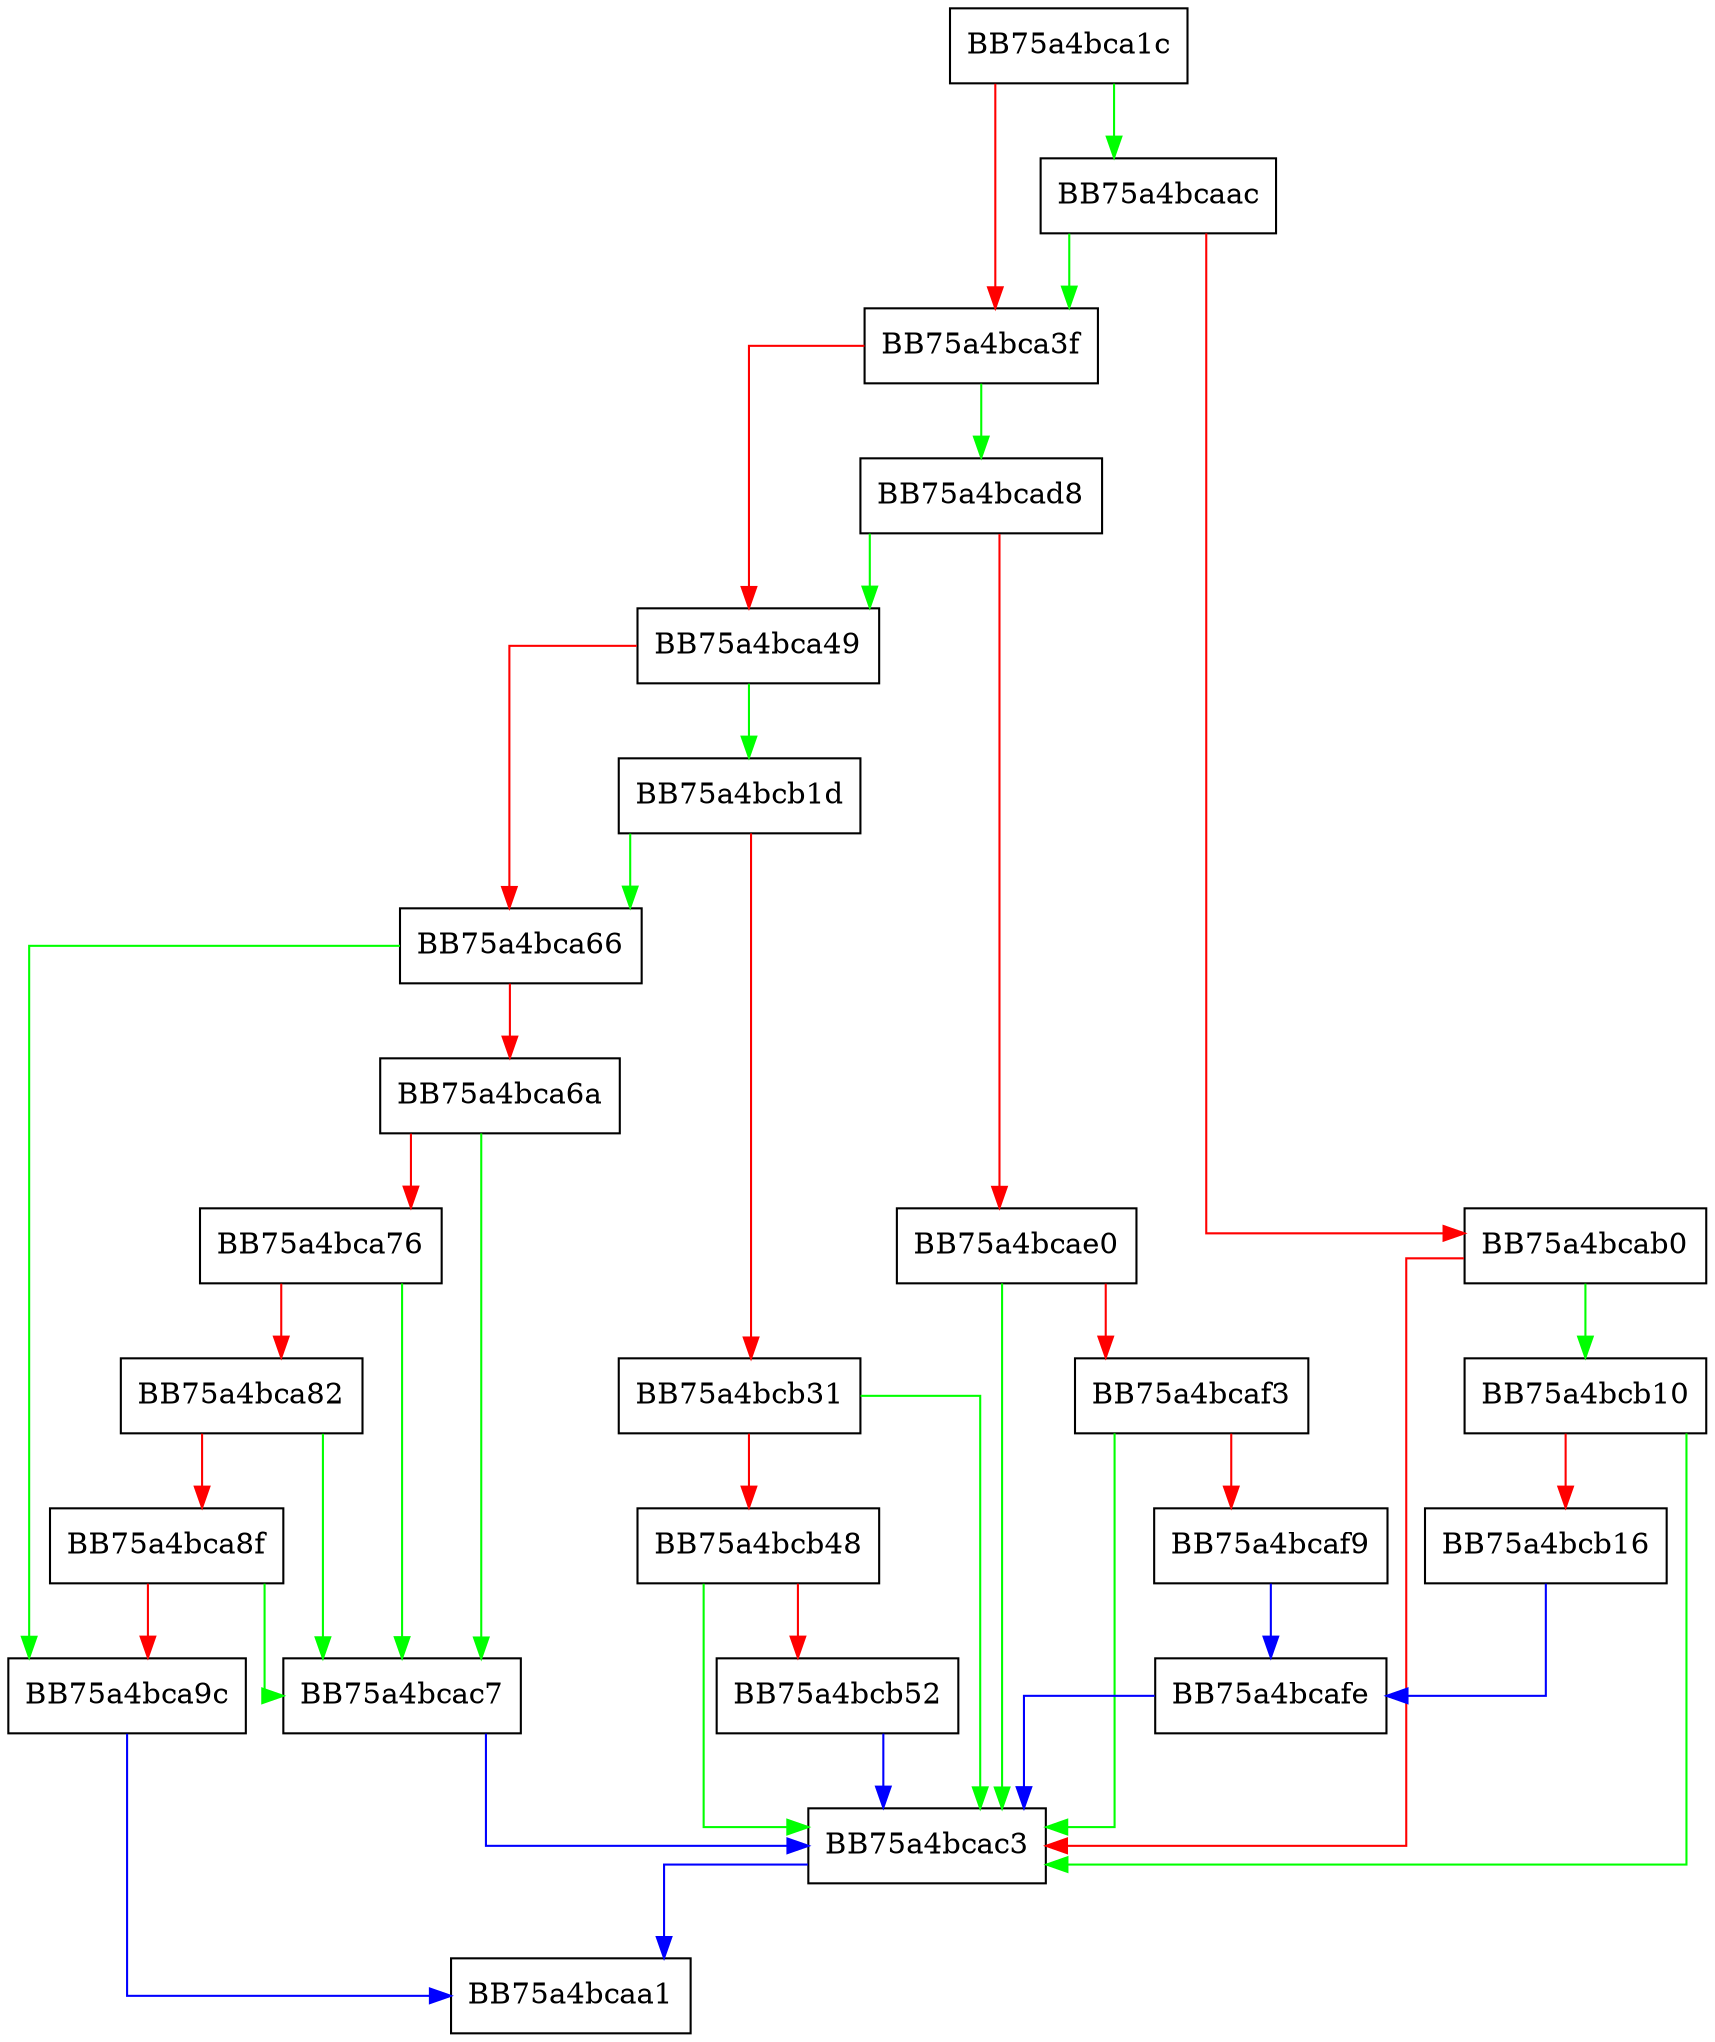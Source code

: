 digraph shouldreportthreat {
  node [shape="box"];
  graph [splines=ortho];
  BB75a4bca1c -> BB75a4bcaac [color="green"];
  BB75a4bca1c -> BB75a4bca3f [color="red"];
  BB75a4bca3f -> BB75a4bcad8 [color="green"];
  BB75a4bca3f -> BB75a4bca49 [color="red"];
  BB75a4bca49 -> BB75a4bcb1d [color="green"];
  BB75a4bca49 -> BB75a4bca66 [color="red"];
  BB75a4bca66 -> BB75a4bca9c [color="green"];
  BB75a4bca66 -> BB75a4bca6a [color="red"];
  BB75a4bca6a -> BB75a4bcac7 [color="green"];
  BB75a4bca6a -> BB75a4bca76 [color="red"];
  BB75a4bca76 -> BB75a4bcac7 [color="green"];
  BB75a4bca76 -> BB75a4bca82 [color="red"];
  BB75a4bca82 -> BB75a4bcac7 [color="green"];
  BB75a4bca82 -> BB75a4bca8f [color="red"];
  BB75a4bca8f -> BB75a4bcac7 [color="green"];
  BB75a4bca8f -> BB75a4bca9c [color="red"];
  BB75a4bca9c -> BB75a4bcaa1 [color="blue"];
  BB75a4bcaac -> BB75a4bca3f [color="green"];
  BB75a4bcaac -> BB75a4bcab0 [color="red"];
  BB75a4bcab0 -> BB75a4bcb10 [color="green"];
  BB75a4bcab0 -> BB75a4bcac3 [color="red"];
  BB75a4bcac3 -> BB75a4bcaa1 [color="blue"];
  BB75a4bcac7 -> BB75a4bcac3 [color="blue"];
  BB75a4bcad8 -> BB75a4bca49 [color="green"];
  BB75a4bcad8 -> BB75a4bcae0 [color="red"];
  BB75a4bcae0 -> BB75a4bcac3 [color="green"];
  BB75a4bcae0 -> BB75a4bcaf3 [color="red"];
  BB75a4bcaf3 -> BB75a4bcac3 [color="green"];
  BB75a4bcaf3 -> BB75a4bcaf9 [color="red"];
  BB75a4bcaf9 -> BB75a4bcafe [color="blue"];
  BB75a4bcafe -> BB75a4bcac3 [color="blue"];
  BB75a4bcb10 -> BB75a4bcac3 [color="green"];
  BB75a4bcb10 -> BB75a4bcb16 [color="red"];
  BB75a4bcb16 -> BB75a4bcafe [color="blue"];
  BB75a4bcb1d -> BB75a4bca66 [color="green"];
  BB75a4bcb1d -> BB75a4bcb31 [color="red"];
  BB75a4bcb31 -> BB75a4bcac3 [color="green"];
  BB75a4bcb31 -> BB75a4bcb48 [color="red"];
  BB75a4bcb48 -> BB75a4bcac3 [color="green"];
  BB75a4bcb48 -> BB75a4bcb52 [color="red"];
  BB75a4bcb52 -> BB75a4bcac3 [color="blue"];
}